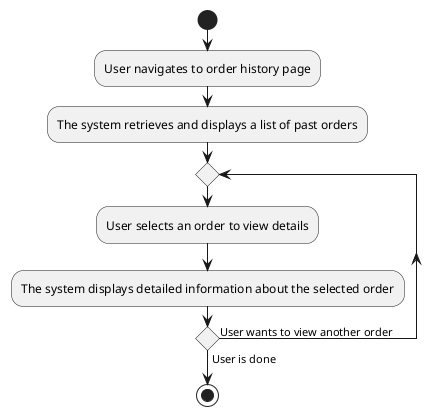 @startuml US-10-11 Activity
start
:User navigates to order history page;
:The system retrieves and displays a list of past orders;
repeat
    :User selects an order to view details;
    :The system displays detailed information about the selected order;
repeat while () is (User wants to view another order) not (User is done)
stop
@enduml